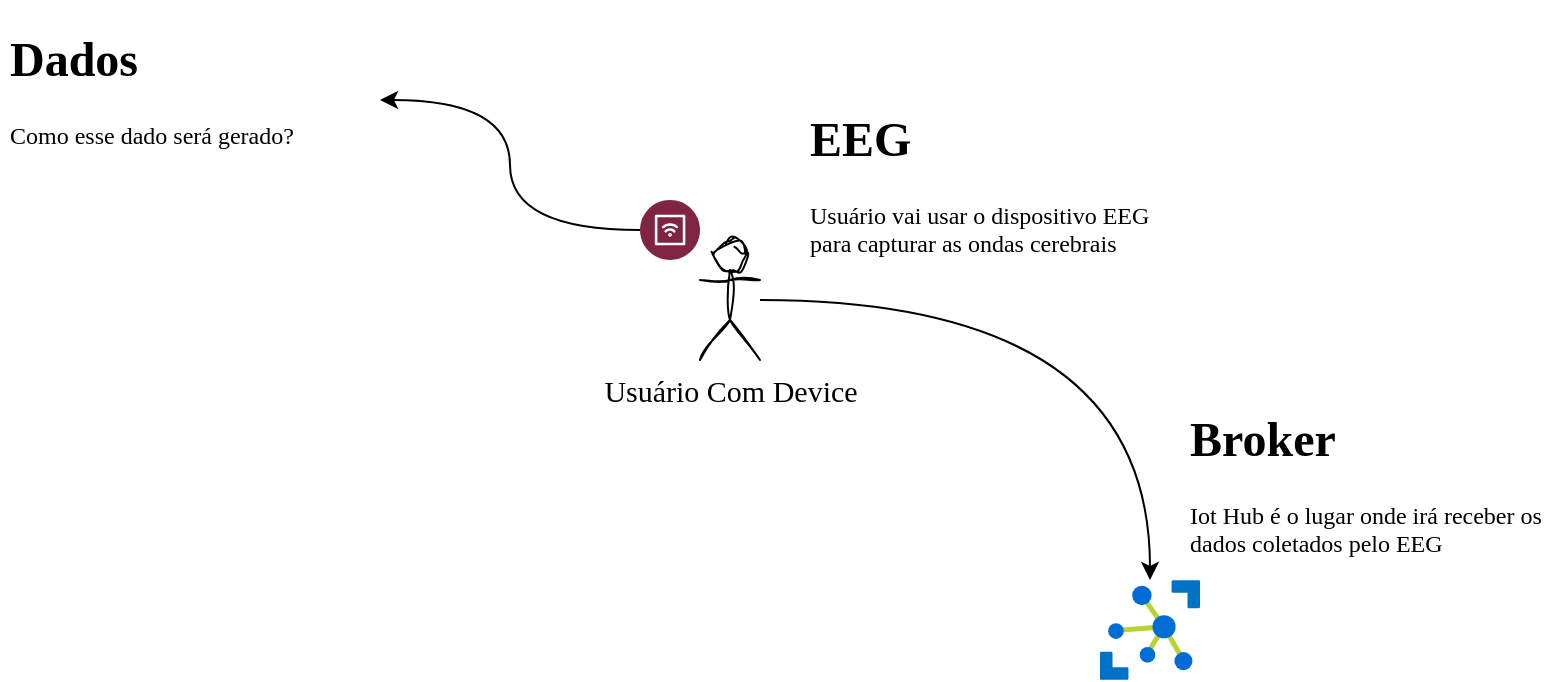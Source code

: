 <mxfile version="23.1.7" type="github">
  <diagram name="Page-1" id="wwbnV_34MRmeV434yj99">
    <mxGraphModel dx="683" dy="432" grid="1" gridSize="10" guides="1" tooltips="1" connect="1" arrows="1" fold="1" page="1" pageScale="1" pageWidth="827" pageHeight="1169" math="0" shadow="0">
      <root>
        <mxCell id="0" />
        <mxCell id="1" parent="0" />
        <mxCell id="Q6biucnJC9BRc-59Tik5-6" style="edgeStyle=orthogonalEdgeStyle;rounded=0;orthogonalLoop=1;jettySize=auto;html=1;curved=1;" edge="1" parent="1" source="Q6biucnJC9BRc-59Tik5-1" target="Q6biucnJC9BRc-59Tik5-4">
          <mxGeometry relative="1" as="geometry" />
        </mxCell>
        <mxCell id="Q6biucnJC9BRc-59Tik5-1" value="Usuário Com Device" style="shape=umlActor;verticalLabelPosition=bottom;verticalAlign=top;html=1;outlineConnect=0;fontFamily=Kalam;fontSource=https%3A%2F%2Ffonts.googleapis.com%2Fcss%3Ffamily%3DKalam;fontSize=15;labelBackgroundColor=none;sketch=1;curveFitting=1;jiggle=2;" vertex="1" parent="1">
          <mxGeometry x="350" y="160" width="30" height="60" as="geometry" />
        </mxCell>
        <mxCell id="Q6biucnJC9BRc-59Tik5-2" value="&lt;h1&gt;&lt;font data-font-src=&quot;https://fonts.googleapis.com/css?family=Kalam&quot; face=&quot;Kalam&quot;&gt;EEG&lt;br&gt;&lt;/font&gt;&lt;/h1&gt;&lt;p&gt;&lt;font data-font-src=&quot;https://fonts.googleapis.com/css?family=Kalam&quot; face=&quot;Kalam&quot;&gt;Usuário vai usar o dispositivo EEG para capturar as ondas cerebrais&lt;br&gt;&lt;/font&gt;&lt;/p&gt;" style="text;html=1;spacing=5;spacingTop=-20;whiteSpace=wrap;overflow=hidden;rounded=0;" vertex="1" parent="1">
          <mxGeometry x="400" y="90" width="190" height="120" as="geometry" />
        </mxCell>
        <mxCell id="Q6biucnJC9BRc-59Tik5-8" style="edgeStyle=orthogonalEdgeStyle;rounded=0;orthogonalLoop=1;jettySize=auto;html=1;entryX=1;entryY=0.5;entryDx=0;entryDy=0;strokeColor=default;align=center;verticalAlign=middle;fontFamily=Helvetica;fontSize=11;fontColor=default;labelBackgroundColor=default;endArrow=classic;curved=1;" edge="1" parent="1" source="Q6biucnJC9BRc-59Tik5-3" target="Q6biucnJC9BRc-59Tik5-7">
          <mxGeometry relative="1" as="geometry" />
        </mxCell>
        <mxCell id="Q6biucnJC9BRc-59Tik5-3" value="" style="verticalLabelPosition=bottom;aspect=fixed;html=1;shape=mxgraph.salesforce.iot2;" vertex="1" parent="1">
          <mxGeometry x="320" y="140" width="30" height="30" as="geometry" />
        </mxCell>
        <mxCell id="Q6biucnJC9BRc-59Tik5-4" value="" style="image;sketch=0;aspect=fixed;html=1;points=[];align=center;fontSize=12;image=img/lib/mscae/Azure_IoT_Hub.svg;" vertex="1" parent="1">
          <mxGeometry x="550" y="330" width="50" height="50" as="geometry" />
        </mxCell>
        <mxCell id="Q6biucnJC9BRc-59Tik5-5" value="&lt;h1&gt;&lt;font data-font-src=&quot;https://fonts.googleapis.com/css?family=Kalam&quot; face=&quot;Kalam&quot;&gt;Broker&lt;br&gt;&lt;/font&gt;&lt;/h1&gt;&lt;p&gt;&lt;font data-font-src=&quot;https://fonts.googleapis.com/css?family=Kalam&quot; face=&quot;Kalam&quot;&gt;Iot Hub é o lugar onde irá receber os dados coletados pelo EEG&lt;br&gt;&lt;/font&gt;&lt;/p&gt;" style="text;html=1;spacing=5;spacingTop=-20;whiteSpace=wrap;overflow=hidden;rounded=0;" vertex="1" parent="1">
          <mxGeometry x="590" y="240" width="190" height="120" as="geometry" />
        </mxCell>
        <mxCell id="Q6biucnJC9BRc-59Tik5-7" value="&lt;h1&gt;&lt;font data-font-src=&quot;https://fonts.googleapis.com/css?family=Kalam&quot; face=&quot;Kalam&quot;&gt;Dados&lt;br&gt;&lt;/font&gt;&lt;/h1&gt;&lt;p&gt;&lt;font face=&quot;Kalam&quot; data-font-src=&quot;https://fonts.googleapis.com/css?family=Kalam&quot;&gt;Como esse dado será gerado? &lt;br&gt;&lt;/font&gt;&lt;/p&gt;" style="text;html=1;spacing=5;spacingTop=-20;whiteSpace=wrap;overflow=hidden;rounded=0;" vertex="1" parent="1">
          <mxGeometry y="50" width="190" height="80" as="geometry" />
        </mxCell>
      </root>
    </mxGraphModel>
  </diagram>
</mxfile>
